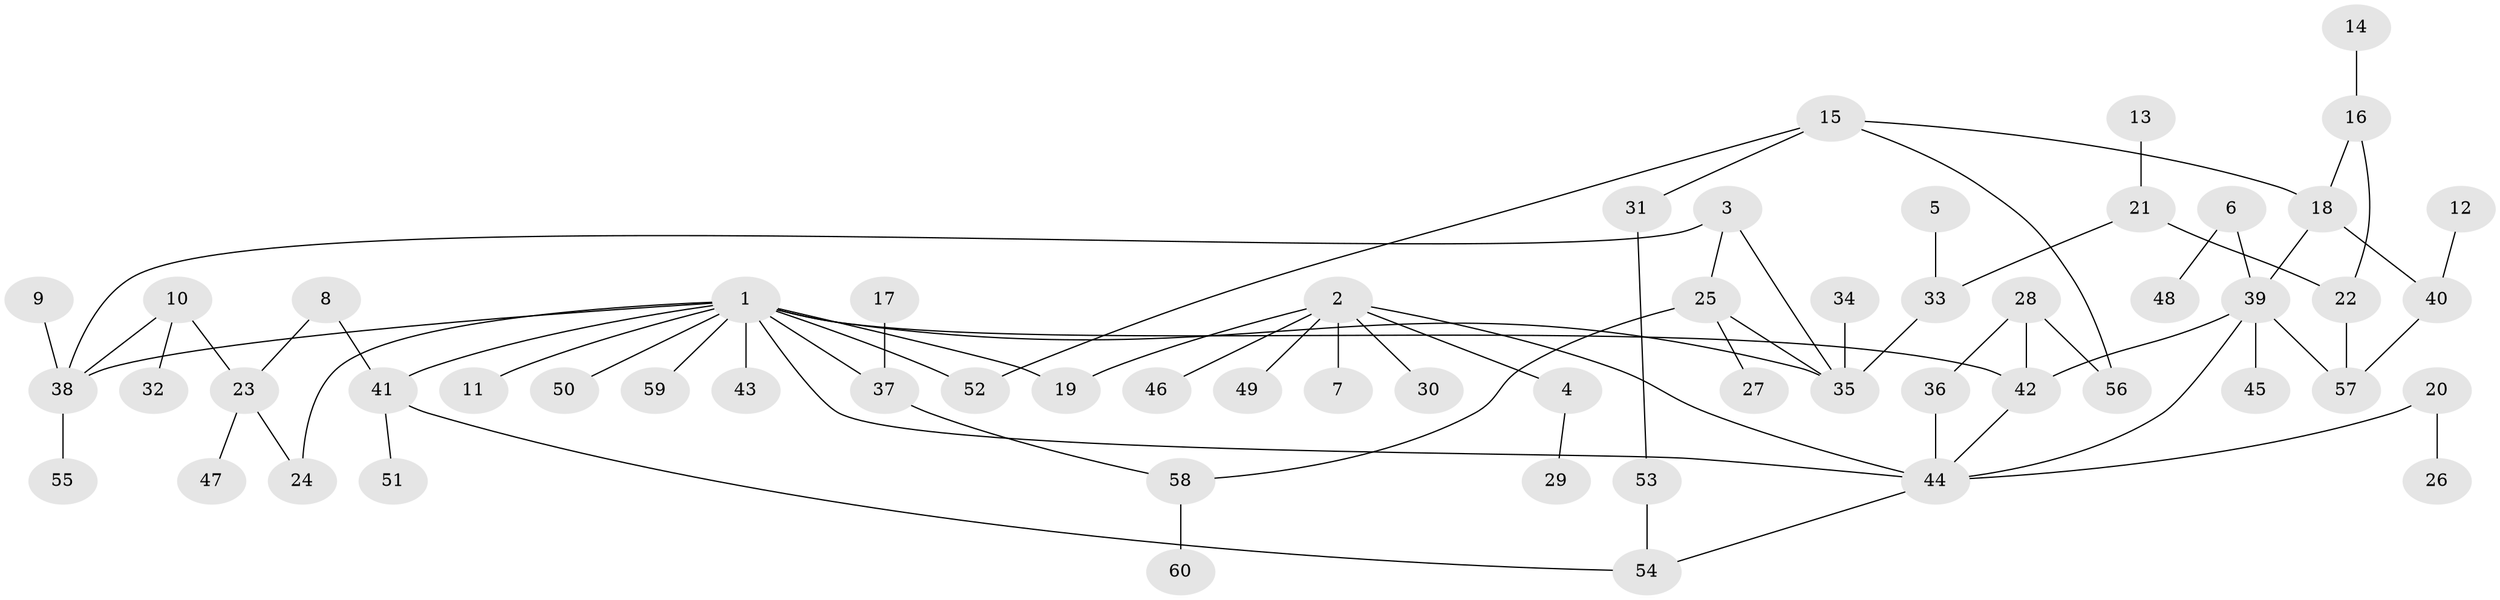 // original degree distribution, {4: 0.08403361344537816, 6: 0.04201680672268908, 5: 0.04201680672268908, 3: 0.14285714285714285, 2: 0.2773109243697479, 8: 0.008403361344537815, 1: 0.40336134453781514}
// Generated by graph-tools (version 1.1) at 2025/25/03/09/25 03:25:33]
// undirected, 60 vertices, 75 edges
graph export_dot {
graph [start="1"]
  node [color=gray90,style=filled];
  1;
  2;
  3;
  4;
  5;
  6;
  7;
  8;
  9;
  10;
  11;
  12;
  13;
  14;
  15;
  16;
  17;
  18;
  19;
  20;
  21;
  22;
  23;
  24;
  25;
  26;
  27;
  28;
  29;
  30;
  31;
  32;
  33;
  34;
  35;
  36;
  37;
  38;
  39;
  40;
  41;
  42;
  43;
  44;
  45;
  46;
  47;
  48;
  49;
  50;
  51;
  52;
  53;
  54;
  55;
  56;
  57;
  58;
  59;
  60;
  1 -- 11 [weight=1.0];
  1 -- 19 [weight=1.0];
  1 -- 24 [weight=1.0];
  1 -- 35 [weight=1.0];
  1 -- 37 [weight=1.0];
  1 -- 38 [weight=1.0];
  1 -- 41 [weight=1.0];
  1 -- 42 [weight=1.0];
  1 -- 43 [weight=1.0];
  1 -- 44 [weight=1.0];
  1 -- 50 [weight=1.0];
  1 -- 52 [weight=1.0];
  1 -- 59 [weight=1.0];
  2 -- 4 [weight=1.0];
  2 -- 7 [weight=1.0];
  2 -- 19 [weight=1.0];
  2 -- 30 [weight=1.0];
  2 -- 44 [weight=1.0];
  2 -- 46 [weight=1.0];
  2 -- 49 [weight=1.0];
  3 -- 25 [weight=1.0];
  3 -- 35 [weight=1.0];
  3 -- 38 [weight=1.0];
  4 -- 29 [weight=1.0];
  5 -- 33 [weight=1.0];
  6 -- 39 [weight=1.0];
  6 -- 48 [weight=1.0];
  8 -- 23 [weight=1.0];
  8 -- 41 [weight=1.0];
  9 -- 38 [weight=1.0];
  10 -- 23 [weight=1.0];
  10 -- 32 [weight=1.0];
  10 -- 38 [weight=1.0];
  12 -- 40 [weight=1.0];
  13 -- 21 [weight=1.0];
  14 -- 16 [weight=1.0];
  15 -- 18 [weight=1.0];
  15 -- 31 [weight=1.0];
  15 -- 52 [weight=1.0];
  15 -- 56 [weight=1.0];
  16 -- 18 [weight=1.0];
  16 -- 22 [weight=1.0];
  17 -- 37 [weight=1.0];
  18 -- 39 [weight=1.0];
  18 -- 40 [weight=1.0];
  20 -- 26 [weight=1.0];
  20 -- 44 [weight=1.0];
  21 -- 22 [weight=1.0];
  21 -- 33 [weight=1.0];
  22 -- 57 [weight=1.0];
  23 -- 24 [weight=1.0];
  23 -- 47 [weight=1.0];
  25 -- 27 [weight=1.0];
  25 -- 35 [weight=1.0];
  25 -- 58 [weight=1.0];
  28 -- 36 [weight=1.0];
  28 -- 42 [weight=1.0];
  28 -- 56 [weight=1.0];
  31 -- 53 [weight=1.0];
  33 -- 35 [weight=1.0];
  34 -- 35 [weight=1.0];
  36 -- 44 [weight=1.0];
  37 -- 58 [weight=1.0];
  38 -- 55 [weight=1.0];
  39 -- 42 [weight=1.0];
  39 -- 44 [weight=1.0];
  39 -- 45 [weight=1.0];
  39 -- 57 [weight=1.0];
  40 -- 57 [weight=1.0];
  41 -- 51 [weight=1.0];
  41 -- 54 [weight=1.0];
  42 -- 44 [weight=1.0];
  44 -- 54 [weight=1.0];
  53 -- 54 [weight=1.0];
  58 -- 60 [weight=1.0];
}
